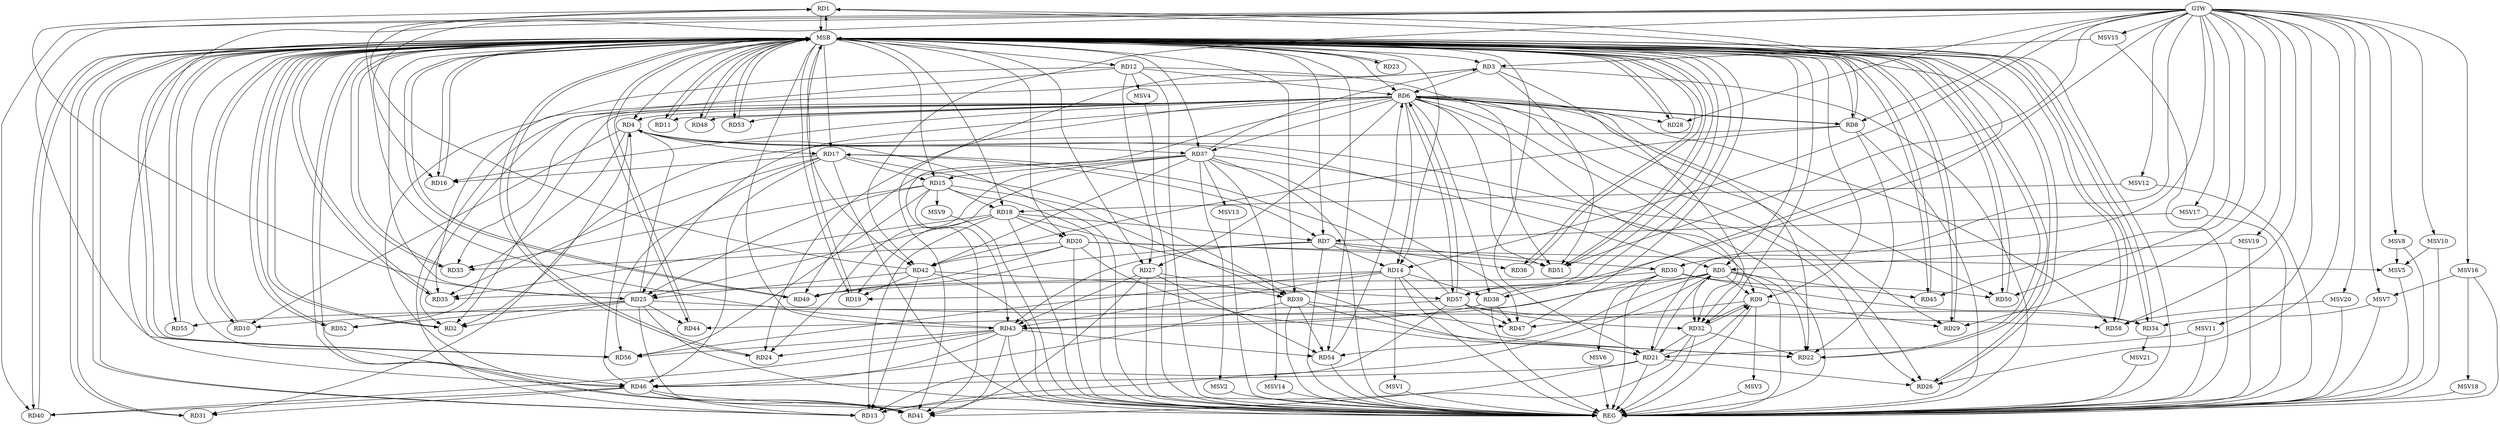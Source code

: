 strict digraph G {
  RD1 [ label="RD1" ];
  RD2 [ label="RD2" ];
  RD3 [ label="RD3" ];
  RD4 [ label="RD4" ];
  RD5 [ label="RD5" ];
  RD6 [ label="RD6" ];
  RD7 [ label="RD7" ];
  RD8 [ label="RD8" ];
  RD9 [ label="RD9" ];
  RD10 [ label="RD10" ];
  RD11 [ label="RD11" ];
  RD12 [ label="RD12" ];
  RD13 [ label="RD13" ];
  RD14 [ label="RD14" ];
  RD15 [ label="RD15" ];
  RD16 [ label="RD16" ];
  RD17 [ label="RD17" ];
  RD18 [ label="RD18" ];
  RD19 [ label="RD19" ];
  RD20 [ label="RD20" ];
  RD21 [ label="RD21" ];
  RD22 [ label="RD22" ];
  RD23 [ label="RD23" ];
  RD24 [ label="RD24" ];
  RD25 [ label="RD25" ];
  RD26 [ label="RD26" ];
  RD27 [ label="RD27" ];
  RD28 [ label="RD28" ];
  RD29 [ label="RD29" ];
  RD30 [ label="RD30" ];
  RD31 [ label="RD31" ];
  RD32 [ label="RD32" ];
  RD33 [ label="RD33" ];
  RD34 [ label="RD34" ];
  RD35 [ label="RD35" ];
  RD36 [ label="RD36" ];
  RD37 [ label="RD37" ];
  RD38 [ label="RD38" ];
  RD39 [ label="RD39" ];
  RD40 [ label="RD40" ];
  RD41 [ label="RD41" ];
  RD42 [ label="RD42" ];
  RD43 [ label="RD43" ];
  RD44 [ label="RD44" ];
  RD45 [ label="RD45" ];
  RD46 [ label="RD46" ];
  RD47 [ label="RD47" ];
  RD48 [ label="RD48" ];
  RD49 [ label="RD49" ];
  RD50 [ label="RD50" ];
  RD51 [ label="RD51" ];
  RD52 [ label="RD52" ];
  RD53 [ label="RD53" ];
  RD54 [ label="RD54" ];
  RD55 [ label="RD55" ];
  RD56 [ label="RD56" ];
  RD57 [ label="RD57" ];
  RD58 [ label="RD58" ];
  GTW [ label="GTW" ];
  REG [ label="REG" ];
  MSB [ label="MSB" ];
  MSV1 [ label="MSV1" ];
  MSV2 [ label="MSV2" ];
  MSV3 [ label="MSV3" ];
  MSV4 [ label="MSV4" ];
  MSV5 [ label="MSV5" ];
  MSV6 [ label="MSV6" ];
  MSV7 [ label="MSV7" ];
  MSV8 [ label="MSV8" ];
  MSV9 [ label="MSV9" ];
  MSV10 [ label="MSV10" ];
  MSV11 [ label="MSV11" ];
  MSV12 [ label="MSV12" ];
  MSV13 [ label="MSV13" ];
  MSV14 [ label="MSV14" ];
  MSV15 [ label="MSV15" ];
  MSV16 [ label="MSV16" ];
  MSV17 [ label="MSV17" ];
  MSV18 [ label="MSV18" ];
  MSV19 [ label="MSV19" ];
  MSV20 [ label="MSV20" ];
  MSV21 [ label="MSV21" ];
  RD8 -> RD1;
  RD25 -> RD1;
  RD38 -> RD1;
  RD42 -> RD1;
  RD43 -> RD1;
  RD4 -> RD2;
  RD12 -> RD2;
  RD25 -> RD2;
  RD3 -> RD6;
  RD3 -> RD32;
  RD3 -> RD35;
  RD37 -> RD3;
  RD3 -> RD41;
  RD3 -> RD51;
  RD4 -> RD5;
  RD6 -> RD4;
  RD4 -> RD10;
  RD4 -> RD17;
  RD25 -> RD4;
  RD4 -> RD26;
  RD4 -> RD37;
  RD46 -> RD4;
  RD4 -> RD52;
  RD5 -> RD9;
  RD5 -> RD13;
  RD5 -> RD19;
  RD21 -> RD5;
  RD5 -> RD22;
  RD5 -> RD32;
  RD5 -> RD44;
  RD5 -> RD45;
  RD5 -> RD54;
  RD8 -> RD6;
  RD12 -> RD6;
  RD6 -> RD13;
  RD6 -> RD24;
  RD6 -> RD25;
  RD6 -> RD26;
  RD6 -> RD32;
  RD6 -> RD38;
  RD6 -> RD41;
  RD6 -> RD50;
  RD6 -> RD51;
  RD54 -> RD6;
  RD57 -> RD6;
  RD7 -> RD14;
  RD17 -> RD7;
  RD18 -> RD7;
  RD7 -> RD30;
  RD7 -> RD36;
  RD7 -> RD43;
  RD7 -> RD49;
  RD8 -> RD22;
  RD8 -> RD31;
  RD8 -> RD42;
  RD21 -> RD9;
  RD9 -> RD29;
  RD9 -> RD32;
  RD32 -> RD9;
  RD37 -> RD9;
  RD9 -> RD47;
  RD25 -> RD10;
  RD12 -> RD27;
  RD12 -> RD46;
  RD12 -> RD51;
  RD18 -> RD13;
  RD32 -> RD13;
  RD42 -> RD13;
  RD46 -> RD13;
  RD57 -> RD13;
  RD14 -> RD22;
  RD14 -> RD35;
  RD14 -> RD38;
  RD14 -> RD43;
  RD14 -> RD56;
  RD17 -> RD15;
  RD15 -> RD18;
  RD15 -> RD25;
  RD15 -> RD33;
  RD37 -> RD15;
  RD15 -> RD39;
  RD15 -> RD43;
  RD15 -> RD56;
  RD17 -> RD16;
  RD17 -> RD35;
  RD17 -> RD39;
  RD17 -> RD46;
  RD17 -> RD56;
  RD57 -> RD17;
  RD18 -> RD20;
  RD18 -> RD21;
  RD18 -> RD25;
  RD18 -> RD35;
  RD37 -> RD19;
  RD42 -> RD19;
  RD20 -> RD21;
  RD20 -> RD33;
  RD20 -> RD42;
  RD20 -> RD49;
  RD20 -> RD51;
  RD21 -> RD26;
  RD32 -> RD21;
  RD21 -> RD41;
  RD21 -> RD46;
  RD32 -> RD22;
  RD39 -> RD22;
  RD37 -> RD24;
  RD43 -> RD24;
  RD25 -> RD41;
  RD42 -> RD25;
  RD25 -> RD44;
  RD25 -> RD52;
  RD25 -> RD58;
  RD27 -> RD39;
  RD27 -> RD41;
  RD27 -> RD43;
  RD27 -> RD54;
  RD30 -> RD34;
  RD30 -> RD43;
  RD30 -> RD49;
  RD30 -> RD50;
  RD46 -> RD31;
  RD57 -> RD32;
  RD57 -> RD34;
  RD37 -> RD42;
  RD37 -> RD47;
  RD37 -> RD49;
  RD38 -> RD43;
  RD38 -> RD47;
  RD39 -> RD46;
  RD39 -> RD47;
  RD39 -> RD54;
  RD43 -> RD40;
  RD46 -> RD40;
  RD43 -> RD41;
  RD46 -> RD41;
  RD42 -> RD57;
  RD43 -> RD46;
  RD43 -> RD54;
  RD43 -> RD56;
  RD57 -> RD47;
  RD57 -> RD55;
  GTW -> RD46;
  GTW -> RD21;
  GTW -> RD42;
  GTW -> RD28;
  GTW -> RD40;
  GTW -> RD14;
  GTW -> RD57;
  GTW -> RD30;
  GTW -> RD58;
  GTW -> RD8;
  GTW -> RD29;
  GTW -> RD56;
  GTW -> RD51;
  GTW -> RD45;
  GTW -> RD16;
  GTW -> RD50;
  GTW -> RD26;
  RD3 -> REG;
  RD4 -> REG;
  RD5 -> REG;
  RD6 -> REG;
  RD7 -> REG;
  RD8 -> REG;
  RD9 -> REG;
  RD12 -> REG;
  RD14 -> REG;
  RD15 -> REG;
  RD17 -> REG;
  RD18 -> REG;
  RD20 -> REG;
  RD21 -> REG;
  RD25 -> REG;
  RD27 -> REG;
  RD30 -> REG;
  RD32 -> REG;
  RD37 -> REG;
  RD38 -> REG;
  RD39 -> REG;
  RD42 -> REG;
  RD43 -> REG;
  RD46 -> REG;
  RD54 -> REG;
  RD1 -> MSB;
  MSB -> RD21;
  MSB -> RD38;
  MSB -> RD44;
  MSB -> REG;
  RD2 -> MSB;
  MSB -> RD4;
  MSB -> RD6;
  MSB -> RD13;
  MSB -> RD15;
  MSB -> RD23;
  MSB -> RD25;
  MSB -> RD28;
  MSB -> RD31;
  MSB -> RD36;
  MSB -> RD39;
  MSB -> RD49;
  MSB -> RD56;
  RD10 -> MSB;
  MSB -> RD1;
  MSB -> RD27;
  MSB -> RD40;
  MSB -> RD57;
  RD11 -> MSB;
  MSB -> RD8;
  MSB -> RD45;
  MSB -> RD46;
  RD13 -> MSB;
  MSB -> RD18;
  MSB -> RD48;
  MSB -> RD55;
  RD16 -> MSB;
  MSB -> RD19;
  MSB -> RD29;
  MSB -> RD51;
  RD19 -> MSB;
  MSB -> RD3;
  MSB -> RD22;
  MSB -> RD26;
  RD22 -> MSB;
  RD23 -> MSB;
  MSB -> RD41;
  RD24 -> MSB;
  MSB -> RD7;
  MSB -> RD17;
  MSB -> RD54;
  RD26 -> MSB;
  MSB -> RD10;
  MSB -> RD16;
  MSB -> RD43;
  MSB -> RD53;
  RD28 -> MSB;
  MSB -> RD5;
  MSB -> RD9;
  MSB -> RD20;
  MSB -> RD24;
  MSB -> RD32;
  RD29 -> MSB;
  MSB -> RD33;
  MSB -> RD37;
  MSB -> RD58;
  RD31 -> MSB;
  RD33 -> MSB;
  MSB -> RD50;
  RD34 -> MSB;
  RD35 -> MSB;
  RD36 -> MSB;
  MSB -> RD14;
  RD40 -> MSB;
  RD41 -> MSB;
  MSB -> RD12;
  RD44 -> MSB;
  MSB -> RD11;
  RD45 -> MSB;
  RD47 -> MSB;
  MSB -> RD34;
  MSB -> RD35;
  RD48 -> MSB;
  RD49 -> MSB;
  RD50 -> MSB;
  RD51 -> MSB;
  RD52 -> MSB;
  RD53 -> MSB;
  MSB -> RD42;
  RD55 -> MSB;
  MSB -> RD52;
  RD56 -> MSB;
  RD58 -> MSB;
  MSB -> RD2;
  RD6 -> RD37;
  RD6 -> RD33;
  RD6 -> RD11;
  RD6 -> RD14;
  RD6 -> RD53;
  RD6 -> RD58;
  RD6 -> RD29;
  RD6 -> RD8;
  RD6 -> RD16;
  RD6 -> RD28;
  RD6 -> RD48;
  RD6 -> RD22;
  RD6 -> RD2;
  RD6 -> RD27;
  RD6 -> RD57;
  RD14 -> MSV1;
  MSV1 -> REG;
  RD37 -> MSV2;
  MSV2 -> REG;
  RD9 -> MSV3;
  MSV3 -> REG;
  RD12 -> MSV4;
  MSV4 -> REG;
  RD20 -> MSV5;
  MSV5 -> REG;
  RD30 -> MSV6;
  MSV6 -> REG;
  MSV7 -> RD34;
  GTW -> MSV7;
  MSV7 -> REG;
  MSV8 -> MSV5;
  GTW -> MSV8;
  MSV8 -> REG;
  RD15 -> MSV9;
  MSV9 -> REG;
  MSV10 -> MSV5;
  GTW -> MSV10;
  MSV10 -> REG;
  MSV11 -> RD21;
  GTW -> MSV11;
  MSV11 -> REG;
  MSV12 -> RD18;
  GTW -> MSV12;
  MSV12 -> REG;
  RD37 -> MSV13;
  MSV13 -> REG;
  RD37 -> MSV14;
  MSV14 -> REG;
  MSV15 -> RD3;
  GTW -> MSV15;
  MSV15 -> REG;
  MSV16 -> MSV7;
  GTW -> MSV16;
  MSV16 -> REG;
  MSV17 -> RD7;
  GTW -> MSV17;
  MSV17 -> REG;
  MSV16 -> MSV18;
  MSV18 -> REG;
  MSV19 -> RD5;
  GTW -> MSV19;
  MSV19 -> REG;
  MSV20 -> RD58;
  GTW -> MSV20;
  MSV20 -> REG;
  RD34 -> MSV21;
  MSV21 -> REG;
}
